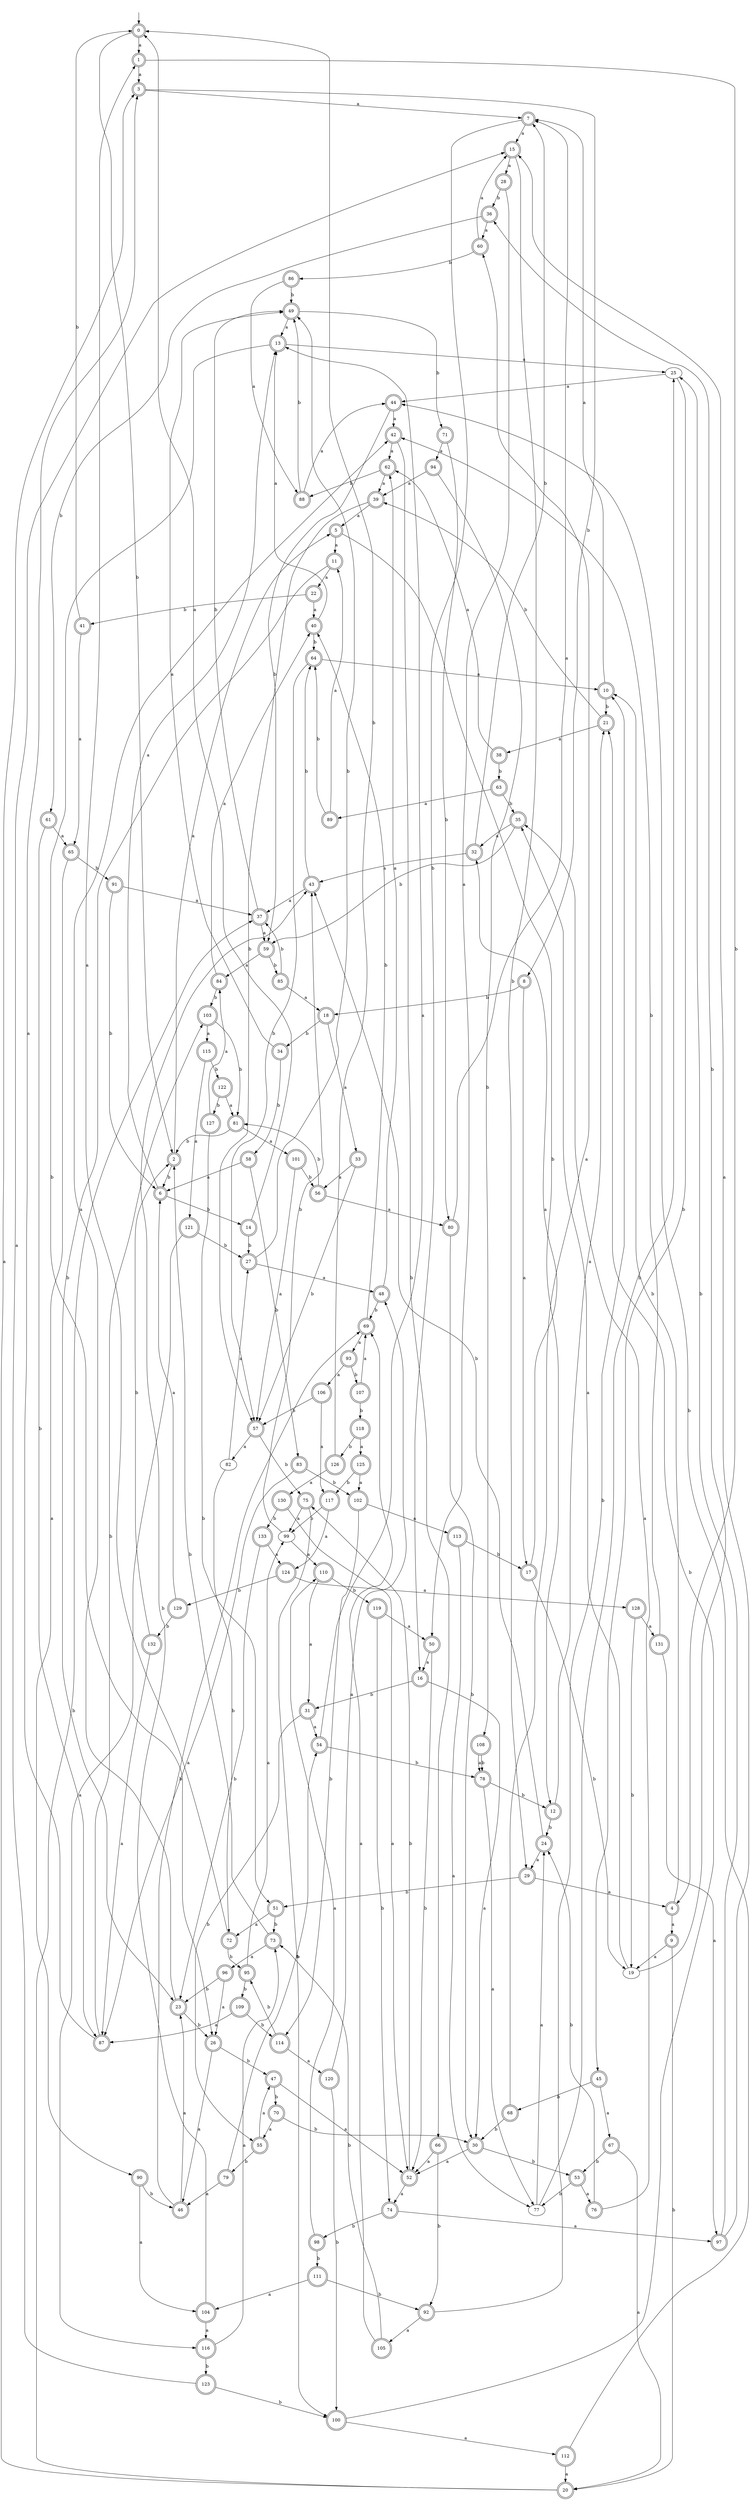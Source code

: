 digraph RandomDFA {
  __start0 [label="", shape=none];
  __start0 -> 0 [label=""];
  0 [shape=circle] [shape=doublecircle]
  0 -> 1 [label="a"]
  0 -> 2 [label="b"]
  1 [shape=doublecircle]
  1 -> 3 [label="a"]
  1 -> 4 [label="b"]
  2 [shape=doublecircle]
  2 -> 5 [label="a"]
  2 -> 6 [label="b"]
  3 [shape=doublecircle]
  3 -> 7 [label="a"]
  3 -> 8 [label="b"]
  4 [shape=doublecircle]
  4 -> 9 [label="a"]
  4 -> 10 [label="b"]
  5 [shape=doublecircle]
  5 -> 11 [label="a"]
  5 -> 12 [label="b"]
  6 [shape=doublecircle]
  6 -> 13 [label="a"]
  6 -> 14 [label="b"]
  7 [shape=doublecircle]
  7 -> 15 [label="a"]
  7 -> 16 [label="b"]
  8 [shape=doublecircle]
  8 -> 17 [label="a"]
  8 -> 18 [label="b"]
  9 [shape=doublecircle]
  9 -> 19 [label="a"]
  9 -> 20 [label="b"]
  10 [shape=doublecircle]
  10 -> 7 [label="a"]
  10 -> 21 [label="b"]
  11 [shape=doublecircle]
  11 -> 22 [label="a"]
  11 -> 23 [label="b"]
  12 [shape=doublecircle]
  12 -> 21 [label="a"]
  12 -> 24 [label="b"]
  13 [shape=doublecircle]
  13 -> 25 [label="a"]
  13 -> 26 [label="b"]
  14 [shape=doublecircle]
  14 -> 0 [label="a"]
  14 -> 27 [label="b"]
  15 [shape=doublecircle]
  15 -> 28 [label="a"]
  15 -> 29 [label="b"]
  16 [shape=doublecircle]
  16 -> 30 [label="a"]
  16 -> 31 [label="b"]
  17 [shape=doublecircle]
  17 -> 32 [label="a"]
  17 -> 19 [label="b"]
  18 [shape=doublecircle]
  18 -> 33 [label="a"]
  18 -> 34 [label="b"]
  19
  19 -> 35 [label="a"]
  19 -> 36 [label="b"]
  20 [shape=doublecircle]
  20 -> 3 [label="a"]
  20 -> 37 [label="b"]
  21 [shape=doublecircle]
  21 -> 38 [label="a"]
  21 -> 39 [label="b"]
  22 [shape=doublecircle]
  22 -> 40 [label="a"]
  22 -> 41 [label="b"]
  23 [shape=doublecircle]
  23 -> 42 [label="a"]
  23 -> 26 [label="b"]
  24 [shape=doublecircle]
  24 -> 29 [label="a"]
  24 -> 43 [label="b"]
  25
  25 -> 44 [label="a"]
  25 -> 45 [label="b"]
  26 [shape=doublecircle]
  26 -> 46 [label="a"]
  26 -> 47 [label="b"]
  27 [shape=doublecircle]
  27 -> 48 [label="a"]
  27 -> 49 [label="b"]
  28 [shape=doublecircle]
  28 -> 50 [label="a"]
  28 -> 36 [label="b"]
  29 [shape=doublecircle]
  29 -> 4 [label="a"]
  29 -> 51 [label="b"]
  30 [shape=doublecircle]
  30 -> 52 [label="a"]
  30 -> 53 [label="b"]
  31 [shape=doublecircle]
  31 -> 54 [label="a"]
  31 -> 55 [label="b"]
  32 [shape=doublecircle]
  32 -> 43 [label="a"]
  32 -> 7 [label="b"]
  33 [shape=doublecircle]
  33 -> 56 [label="a"]
  33 -> 57 [label="b"]
  34 [shape=doublecircle]
  34 -> 49 [label="a"]
  34 -> 58 [label="b"]
  35 [shape=doublecircle]
  35 -> 32 [label="a"]
  35 -> 59 [label="b"]
  36 [shape=doublecircle]
  36 -> 60 [label="a"]
  36 -> 61 [label="b"]
  37 [shape=doublecircle]
  37 -> 59 [label="a"]
  37 -> 49 [label="b"]
  38 [shape=doublecircle]
  38 -> 62 [label="a"]
  38 -> 63 [label="b"]
  39 [shape=doublecircle]
  39 -> 5 [label="a"]
  39 -> 57 [label="b"]
  40 [shape=doublecircle]
  40 -> 13 [label="a"]
  40 -> 64 [label="b"]
  41 [shape=doublecircle]
  41 -> 65 [label="a"]
  41 -> 0 [label="b"]
  42 [shape=doublecircle]
  42 -> 62 [label="a"]
  42 -> 66 [label="b"]
  43 [shape=doublecircle]
  43 -> 37 [label="a"]
  43 -> 64 [label="b"]
  44 [shape=doublecircle]
  44 -> 42 [label="a"]
  44 -> 59 [label="b"]
  45 [shape=doublecircle]
  45 -> 67 [label="a"]
  45 -> 68 [label="b"]
  46 [shape=doublecircle]
  46 -> 23 [label="a"]
  46 -> 69 [label="b"]
  47 [shape=doublecircle]
  47 -> 52 [label="a"]
  47 -> 70 [label="b"]
  48 [shape=doublecircle]
  48 -> 62 [label="a"]
  48 -> 69 [label="b"]
  49 [shape=doublecircle]
  49 -> 13 [label="a"]
  49 -> 71 [label="b"]
  50 [shape=doublecircle]
  50 -> 16 [label="a"]
  50 -> 52 [label="b"]
  51 [shape=doublecircle]
  51 -> 72 [label="a"]
  51 -> 73 [label="b"]
  52 [shape=doublecircle]
  52 -> 74 [label="a"]
  52 -> 75 [label="b"]
  53 [shape=doublecircle]
  53 -> 76 [label="a"]
  53 -> 77 [label="b"]
  54 [shape=doublecircle]
  54 -> 13 [label="a"]
  54 -> 78 [label="b"]
  55 [shape=doublecircle]
  55 -> 47 [label="a"]
  55 -> 79 [label="b"]
  56 [shape=doublecircle]
  56 -> 80 [label="a"]
  56 -> 81 [label="b"]
  57 [shape=doublecircle]
  57 -> 82 [label="a"]
  57 -> 75 [label="b"]
  58 [shape=doublecircle]
  58 -> 6 [label="a"]
  58 -> 83 [label="b"]
  59 [shape=doublecircle]
  59 -> 84 [label="a"]
  59 -> 85 [label="b"]
  60 [shape=doublecircle]
  60 -> 15 [label="a"]
  60 -> 86 [label="b"]
  61 [shape=doublecircle]
  61 -> 65 [label="a"]
  61 -> 87 [label="b"]
  62 [shape=doublecircle]
  62 -> 39 [label="a"]
  62 -> 88 [label="b"]
  63 [shape=doublecircle]
  63 -> 89 [label="a"]
  63 -> 35 [label="b"]
  64 [shape=doublecircle]
  64 -> 10 [label="a"]
  64 -> 57 [label="b"]
  65 [shape=doublecircle]
  65 -> 90 [label="a"]
  65 -> 91 [label="b"]
  66 [shape=doublecircle]
  66 -> 52 [label="a"]
  66 -> 92 [label="b"]
  67 [shape=doublecircle]
  67 -> 20 [label="a"]
  67 -> 53 [label="b"]
  68 [shape=doublecircle]
  68 -> 60 [label="a"]
  68 -> 30 [label="b"]
  69 [shape=doublecircle]
  69 -> 93 [label="a"]
  69 -> 40 [label="b"]
  70 [shape=doublecircle]
  70 -> 55 [label="a"]
  70 -> 30 [label="b"]
  71 [shape=doublecircle]
  71 -> 94 [label="a"]
  71 -> 80 [label="b"]
  72 [shape=doublecircle]
  72 -> 1 [label="a"]
  72 -> 95 [label="b"]
  73 [shape=doublecircle]
  73 -> 96 [label="a"]
  73 -> 2 [label="b"]
  74 [shape=doublecircle]
  74 -> 97 [label="a"]
  74 -> 98 [label="b"]
  75 [shape=doublecircle]
  75 -> 99 [label="a"]
  75 -> 100 [label="b"]
  76 [shape=doublecircle]
  76 -> 35 [label="a"]
  76 -> 24 [label="b"]
  77
  77 -> 24 [label="a"]
  77 -> 25 [label="b"]
  78 [shape=doublecircle]
  78 -> 77 [label="a"]
  78 -> 12 [label="b"]
  79 [shape=doublecircle]
  79 -> 46 [label="a"]
  79 -> 54 [label="b"]
  80 [shape=doublecircle]
  80 -> 7 [label="a"]
  80 -> 30 [label="b"]
  81 [shape=doublecircle]
  81 -> 101 [label="a"]
  81 -> 2 [label="b"]
  82
  82 -> 27 [label="a"]
  82 -> 72 [label="b"]
  83 [shape=doublecircle]
  83 -> 87 [label="a"]
  83 -> 102 [label="b"]
  84 [shape=doublecircle]
  84 -> 40 [label="a"]
  84 -> 103 [label="b"]
  85 [shape=doublecircle]
  85 -> 18 [label="a"]
  85 -> 37 [label="b"]
  86 [shape=doublecircle]
  86 -> 88 [label="a"]
  86 -> 49 [label="b"]
  87 [shape=doublecircle]
  87 -> 3 [label="a"]
  87 -> 103 [label="b"]
  88 [shape=doublecircle]
  88 -> 44 [label="a"]
  88 -> 49 [label="b"]
  89 [shape=doublecircle]
  89 -> 11 [label="a"]
  89 -> 64 [label="b"]
  90 [shape=doublecircle]
  90 -> 104 [label="a"]
  90 -> 46 [label="b"]
  91 [shape=doublecircle]
  91 -> 37 [label="a"]
  91 -> 6 [label="b"]
  92 [shape=doublecircle]
  92 -> 105 [label="a"]
  92 -> 10 [label="b"]
  93 [shape=doublecircle]
  93 -> 106 [label="a"]
  93 -> 107 [label="b"]
  94 [shape=doublecircle]
  94 -> 39 [label="a"]
  94 -> 108 [label="b"]
  95 [shape=doublecircle]
  95 -> 99 [label="a"]
  95 -> 109 [label="b"]
  96 [shape=doublecircle]
  96 -> 26 [label="a"]
  96 -> 23 [label="b"]
  97 [shape=doublecircle]
  97 -> 15 [label="a"]
  97 -> 25 [label="b"]
  98 [shape=doublecircle]
  98 -> 110 [label="a"]
  98 -> 111 [label="b"]
  99
  99 -> 110 [label="a"]
  99 -> 43 [label="b"]
  100 [shape=doublecircle]
  100 -> 112 [label="a"]
  100 -> 21 [label="b"]
  101 [shape=doublecircle]
  101 -> 57 [label="a"]
  101 -> 56 [label="b"]
  102 [shape=doublecircle]
  102 -> 113 [label="a"]
  102 -> 114 [label="b"]
  103 [shape=doublecircle]
  103 -> 115 [label="a"]
  103 -> 81 [label="b"]
  104 [shape=doublecircle]
  104 -> 116 [label="a"]
  104 -> 43 [label="b"]
  105 [shape=doublecircle]
  105 -> 69 [label="a"]
  105 -> 73 [label="b"]
  106 [shape=doublecircle]
  106 -> 117 [label="a"]
  106 -> 57 [label="b"]
  107 [shape=doublecircle]
  107 -> 69 [label="a"]
  107 -> 118 [label="b"]
  108 [shape=doublecircle]
  108 -> 78 [label="a"]
  108 -> 78 [label="b"]
  109 [shape=doublecircle]
  109 -> 87 [label="a"]
  109 -> 114 [label="b"]
  110 [shape=doublecircle]
  110 -> 31 [label="a"]
  110 -> 119 [label="b"]
  111 [shape=doublecircle]
  111 -> 104 [label="a"]
  111 -> 92 [label="b"]
  112 [shape=doublecircle]
  112 -> 20 [label="a"]
  112 -> 44 [label="b"]
  113 [shape=doublecircle]
  113 -> 77 [label="a"]
  113 -> 17 [label="b"]
  114 [shape=doublecircle]
  114 -> 120 [label="a"]
  114 -> 95 [label="b"]
  115 [shape=doublecircle]
  115 -> 121 [label="a"]
  115 -> 122 [label="b"]
  116 [shape=doublecircle]
  116 -> 73 [label="a"]
  116 -> 123 [label="b"]
  117 [shape=doublecircle]
  117 -> 124 [label="a"]
  117 -> 99 [label="b"]
  118 [shape=doublecircle]
  118 -> 125 [label="a"]
  118 -> 126 [label="b"]
  119 [shape=doublecircle]
  119 -> 50 [label="a"]
  119 -> 74 [label="b"]
  120 [shape=doublecircle]
  120 -> 48 [label="a"]
  120 -> 100 [label="b"]
  121 [shape=doublecircle]
  121 -> 116 [label="a"]
  121 -> 27 [label="b"]
  122 [shape=doublecircle]
  122 -> 81 [label="a"]
  122 -> 127 [label="b"]
  123 [shape=doublecircle]
  123 -> 15 [label="a"]
  123 -> 100 [label="b"]
  124 [shape=doublecircle]
  124 -> 128 [label="a"]
  124 -> 129 [label="b"]
  125 [shape=doublecircle]
  125 -> 102 [label="a"]
  125 -> 117 [label="b"]
  126 [shape=doublecircle]
  126 -> 130 [label="a"]
  126 -> 0 [label="b"]
  127 [shape=doublecircle]
  127 -> 84 [label="a"]
  127 -> 51 [label="b"]
  128 [shape=doublecircle]
  128 -> 131 [label="a"]
  128 -> 19 [label="b"]
  129 [shape=doublecircle]
  129 -> 6 [label="a"]
  129 -> 132 [label="b"]
  130 [shape=doublecircle]
  130 -> 52 [label="a"]
  130 -> 133 [label="b"]
  131 [shape=doublecircle]
  131 -> 97 [label="a"]
  131 -> 42 [label="b"]
  132 [shape=doublecircle]
  132 -> 87 [label="a"]
  132 -> 2 [label="b"]
  133 [shape=doublecircle]
  133 -> 124 [label="a"]
  133 -> 23 [label="b"]
}
